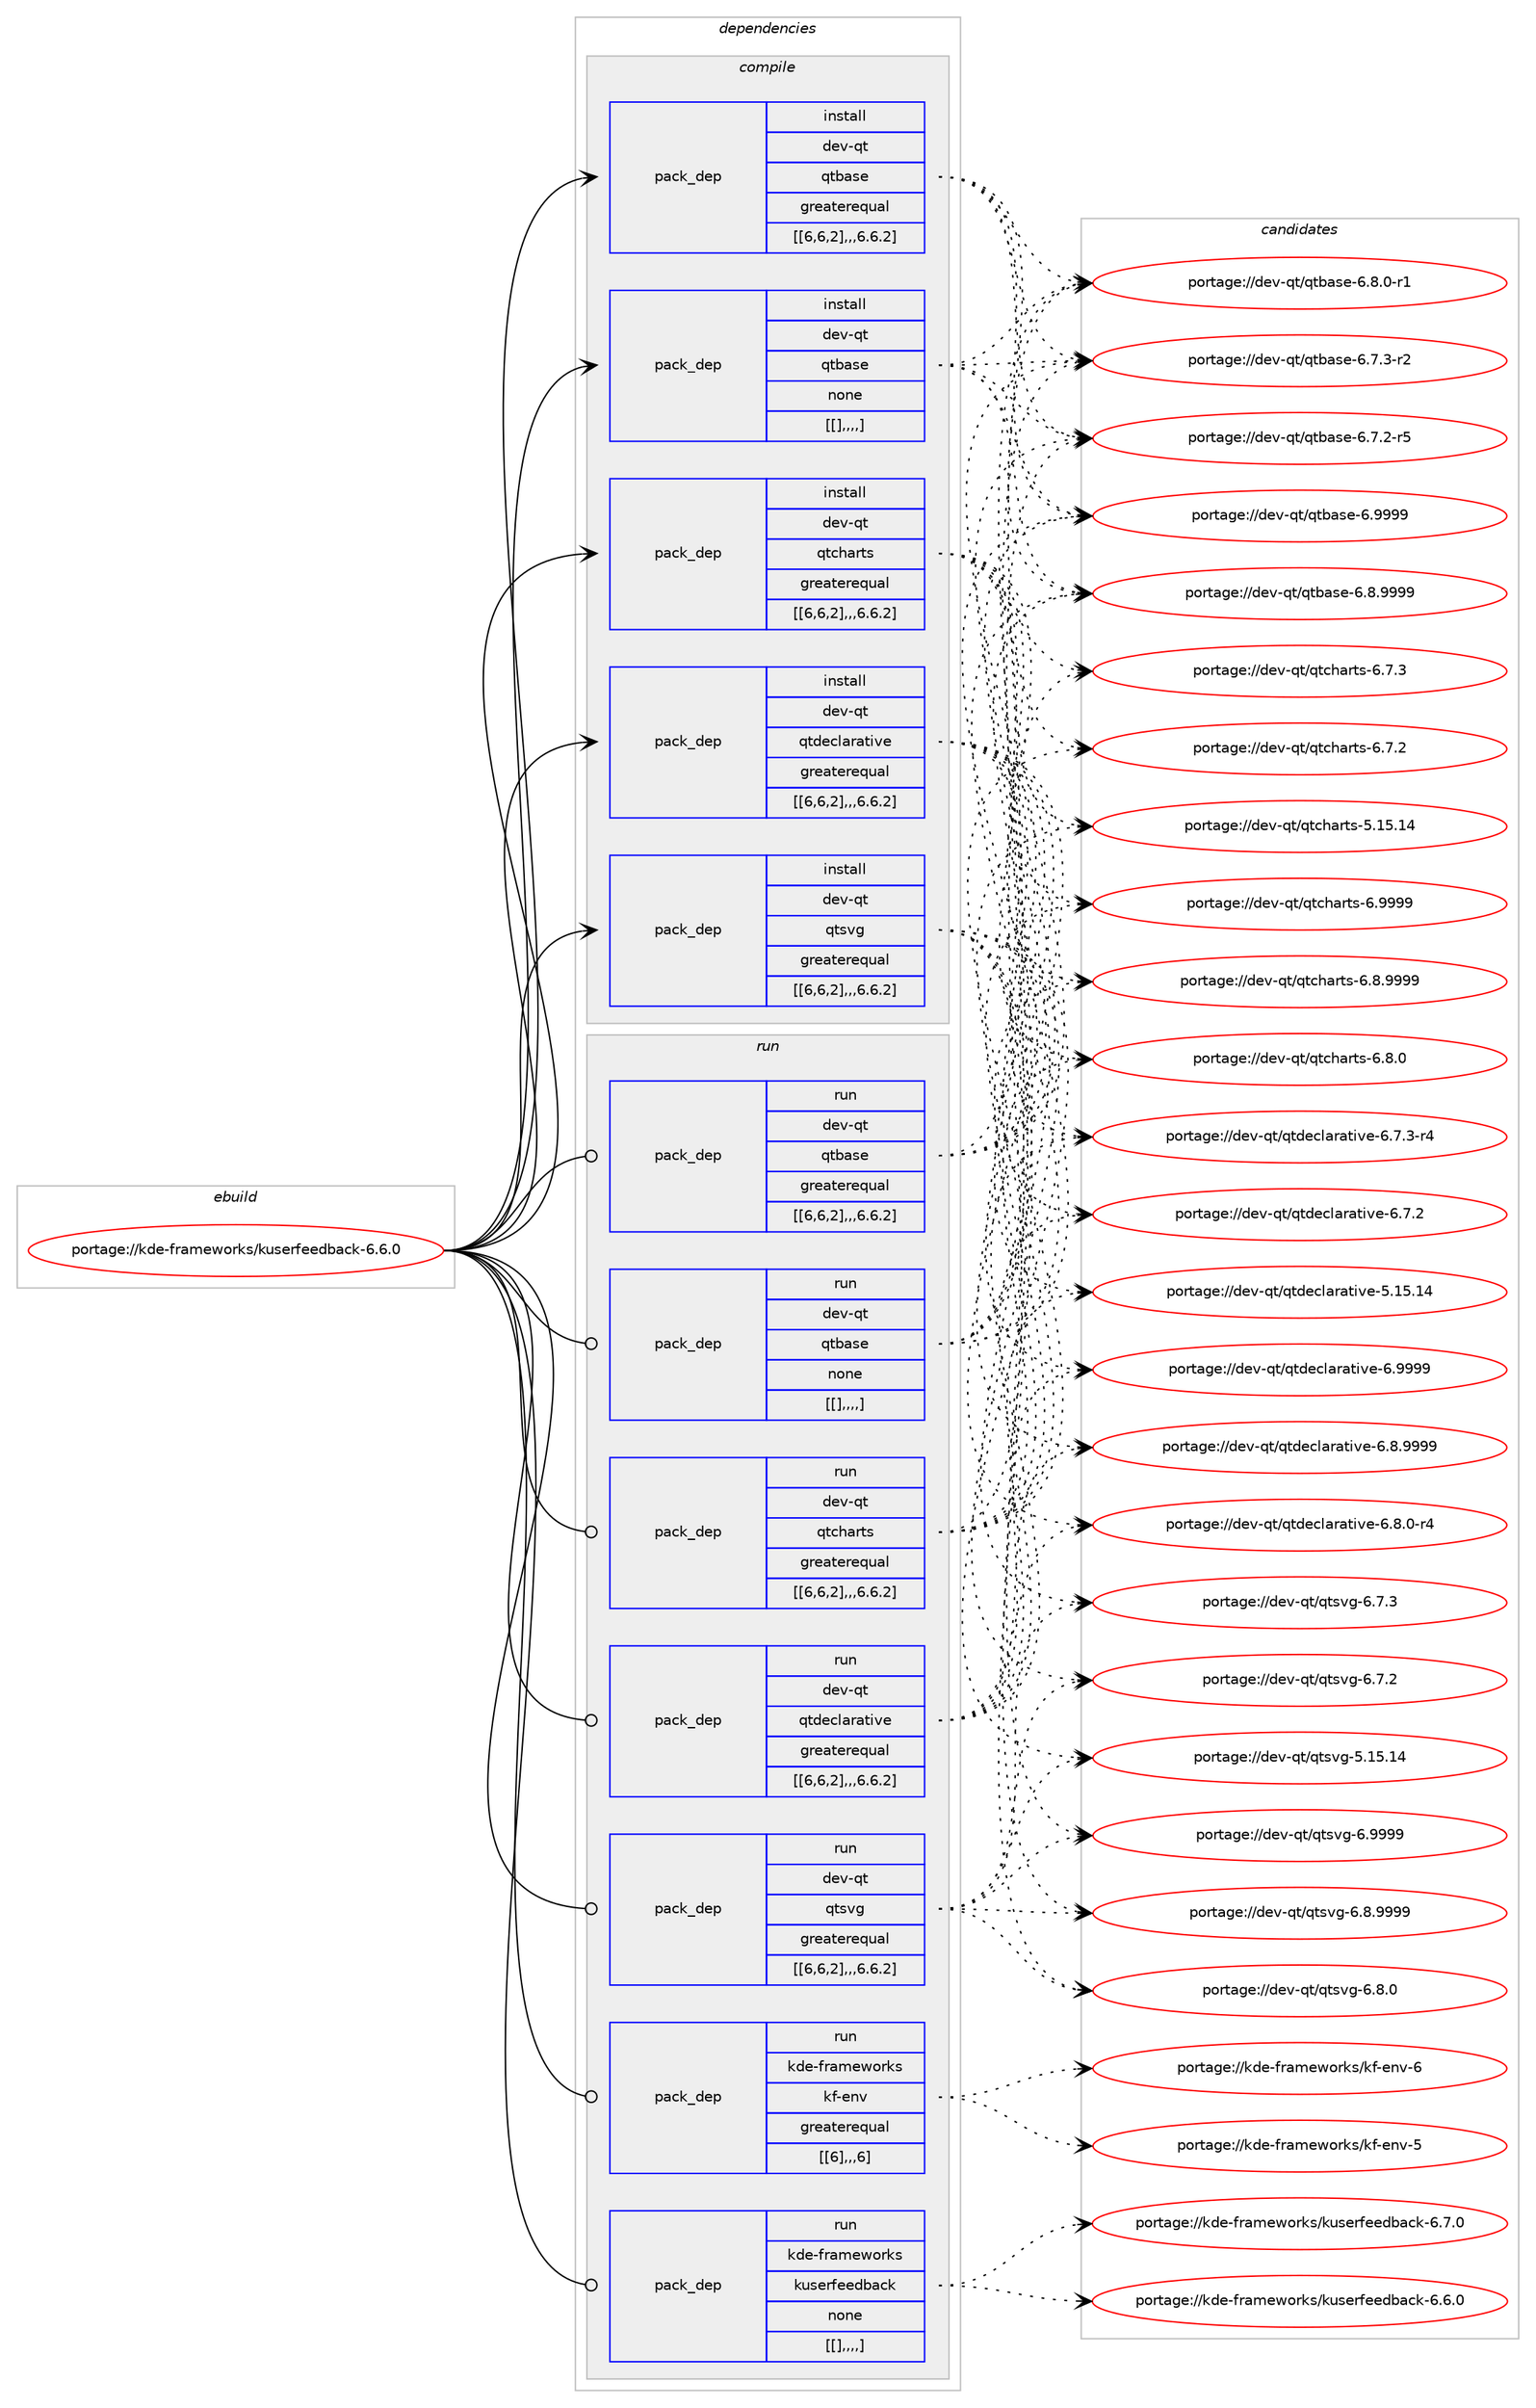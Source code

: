 digraph prolog {

# *************
# Graph options
# *************

newrank=true;
concentrate=true;
compound=true;
graph [rankdir=LR,fontname=Helvetica,fontsize=10,ranksep=1.5];#, ranksep=2.5, nodesep=0.2];
edge  [arrowhead=vee];
node  [fontname=Helvetica,fontsize=10];

# **********
# The ebuild
# **********

subgraph cluster_leftcol {
color=gray;
label=<<i>ebuild</i>>;
id [label="portage://kde-frameworks/kuserfeedback-6.6.0", color=red, width=4, href="../kde-frameworks/kuserfeedback-6.6.0.svg"];
}

# ****************
# The dependencies
# ****************

subgraph cluster_midcol {
color=gray;
label=<<i>dependencies</i>>;
subgraph cluster_compile {
fillcolor="#eeeeee";
style=filled;
label=<<i>compile</i>>;
subgraph pack210211 {
dependency286025 [label=<<TABLE BORDER="0" CELLBORDER="1" CELLSPACING="0" CELLPADDING="4" WIDTH="220"><TR><TD ROWSPAN="6" CELLPADDING="30">pack_dep</TD></TR><TR><TD WIDTH="110">install</TD></TR><TR><TD>dev-qt</TD></TR><TR><TD>qtbase</TD></TR><TR><TD>greaterequal</TD></TR><TR><TD>[[6,6,2],,,6.6.2]</TD></TR></TABLE>>, shape=none, color=blue];
}
id:e -> dependency286025:w [weight=20,style="solid",arrowhead="vee"];
subgraph pack210248 {
dependency286201 [label=<<TABLE BORDER="0" CELLBORDER="1" CELLSPACING="0" CELLPADDING="4" WIDTH="220"><TR><TD ROWSPAN="6" CELLPADDING="30">pack_dep</TD></TR><TR><TD WIDTH="110">install</TD></TR><TR><TD>dev-qt</TD></TR><TR><TD>qtbase</TD></TR><TR><TD>none</TD></TR><TR><TD>[[],,,,]</TD></TR></TABLE>>, shape=none, color=blue];
}
id:e -> dependency286201:w [weight=20,style="solid",arrowhead="vee"];
subgraph pack210359 {
dependency286205 [label=<<TABLE BORDER="0" CELLBORDER="1" CELLSPACING="0" CELLPADDING="4" WIDTH="220"><TR><TD ROWSPAN="6" CELLPADDING="30">pack_dep</TD></TR><TR><TD WIDTH="110">install</TD></TR><TR><TD>dev-qt</TD></TR><TR><TD>qtcharts</TD></TR><TR><TD>greaterequal</TD></TR><TR><TD>[[6,6,2],,,6.6.2]</TD></TR></TABLE>>, shape=none, color=blue];
}
id:e -> dependency286205:w [weight=20,style="solid",arrowhead="vee"];
subgraph pack210449 {
dependency286306 [label=<<TABLE BORDER="0" CELLBORDER="1" CELLSPACING="0" CELLPADDING="4" WIDTH="220"><TR><TD ROWSPAN="6" CELLPADDING="30">pack_dep</TD></TR><TR><TD WIDTH="110">install</TD></TR><TR><TD>dev-qt</TD></TR><TR><TD>qtdeclarative</TD></TR><TR><TD>greaterequal</TD></TR><TR><TD>[[6,6,2],,,6.6.2]</TD></TR></TABLE>>, shape=none, color=blue];
}
id:e -> dependency286306:w [weight=20,style="solid",arrowhead="vee"];
subgraph pack210465 {
dependency286330 [label=<<TABLE BORDER="0" CELLBORDER="1" CELLSPACING="0" CELLPADDING="4" WIDTH="220"><TR><TD ROWSPAN="6" CELLPADDING="30">pack_dep</TD></TR><TR><TD WIDTH="110">install</TD></TR><TR><TD>dev-qt</TD></TR><TR><TD>qtsvg</TD></TR><TR><TD>greaterequal</TD></TR><TR><TD>[[6,6,2],,,6.6.2]</TD></TR></TABLE>>, shape=none, color=blue];
}
id:e -> dependency286330:w [weight=20,style="solid",arrowhead="vee"];
}
subgraph cluster_compileandrun {
fillcolor="#eeeeee";
style=filled;
label=<<i>compile and run</i>>;
}
subgraph cluster_run {
fillcolor="#eeeeee";
style=filled;
label=<<i>run</i>>;
subgraph pack210483 {
dependency286354 [label=<<TABLE BORDER="0" CELLBORDER="1" CELLSPACING="0" CELLPADDING="4" WIDTH="220"><TR><TD ROWSPAN="6" CELLPADDING="30">pack_dep</TD></TR><TR><TD WIDTH="110">run</TD></TR><TR><TD>dev-qt</TD></TR><TR><TD>qtbase</TD></TR><TR><TD>greaterequal</TD></TR><TR><TD>[[6,6,2],,,6.6.2]</TD></TR></TABLE>>, shape=none, color=blue];
}
id:e -> dependency286354:w [weight=20,style="solid",arrowhead="odot"];
subgraph pack210488 {
dependency286390 [label=<<TABLE BORDER="0" CELLBORDER="1" CELLSPACING="0" CELLPADDING="4" WIDTH="220"><TR><TD ROWSPAN="6" CELLPADDING="30">pack_dep</TD></TR><TR><TD WIDTH="110">run</TD></TR><TR><TD>dev-qt</TD></TR><TR><TD>qtbase</TD></TR><TR><TD>none</TD></TR><TR><TD>[[],,,,]</TD></TR></TABLE>>, shape=none, color=blue];
}
id:e -> dependency286390:w [weight=20,style="solid",arrowhead="odot"];
subgraph pack210592 {
dependency286562 [label=<<TABLE BORDER="0" CELLBORDER="1" CELLSPACING="0" CELLPADDING="4" WIDTH="220"><TR><TD ROWSPAN="6" CELLPADDING="30">pack_dep</TD></TR><TR><TD WIDTH="110">run</TD></TR><TR><TD>dev-qt</TD></TR><TR><TD>qtcharts</TD></TR><TR><TD>greaterequal</TD></TR><TR><TD>[[6,6,2],,,6.6.2]</TD></TR></TABLE>>, shape=none, color=blue];
}
id:e -> dependency286562:w [weight=20,style="solid",arrowhead="odot"];
subgraph pack210674 {
dependency286605 [label=<<TABLE BORDER="0" CELLBORDER="1" CELLSPACING="0" CELLPADDING="4" WIDTH="220"><TR><TD ROWSPAN="6" CELLPADDING="30">pack_dep</TD></TR><TR><TD WIDTH="110">run</TD></TR><TR><TD>dev-qt</TD></TR><TR><TD>qtdeclarative</TD></TR><TR><TD>greaterequal</TD></TR><TR><TD>[[6,6,2],,,6.6.2]</TD></TR></TABLE>>, shape=none, color=blue];
}
id:e -> dependency286605:w [weight=20,style="solid",arrowhead="odot"];
subgraph pack210708 {
dependency286644 [label=<<TABLE BORDER="0" CELLBORDER="1" CELLSPACING="0" CELLPADDING="4" WIDTH="220"><TR><TD ROWSPAN="6" CELLPADDING="30">pack_dep</TD></TR><TR><TD WIDTH="110">run</TD></TR><TR><TD>dev-qt</TD></TR><TR><TD>qtsvg</TD></TR><TR><TD>greaterequal</TD></TR><TR><TD>[[6,6,2],,,6.6.2]</TD></TR></TABLE>>, shape=none, color=blue];
}
id:e -> dependency286644:w [weight=20,style="solid",arrowhead="odot"];
subgraph pack210739 {
dependency286791 [label=<<TABLE BORDER="0" CELLBORDER="1" CELLSPACING="0" CELLPADDING="4" WIDTH="220"><TR><TD ROWSPAN="6" CELLPADDING="30">pack_dep</TD></TR><TR><TD WIDTH="110">run</TD></TR><TR><TD>kde-frameworks</TD></TR><TR><TD>kf-env</TD></TR><TR><TD>greaterequal</TD></TR><TR><TD>[[6],,,6]</TD></TR></TABLE>>, shape=none, color=blue];
}
id:e -> dependency286791:w [weight=20,style="solid",arrowhead="odot"];
subgraph pack210872 {
dependency286815 [label=<<TABLE BORDER="0" CELLBORDER="1" CELLSPACING="0" CELLPADDING="4" WIDTH="220"><TR><TD ROWSPAN="6" CELLPADDING="30">pack_dep</TD></TR><TR><TD WIDTH="110">run</TD></TR><TR><TD>kde-frameworks</TD></TR><TR><TD>kuserfeedback</TD></TR><TR><TD>none</TD></TR><TR><TD>[[],,,,]</TD></TR></TABLE>>, shape=none, color=blue];
}
id:e -> dependency286815:w [weight=20,style="solid",arrowhead="odot"];
}
}

# **************
# The candidates
# **************

subgraph cluster_choices {
rank=same;
color=gray;
label=<<i>candidates</i>>;

subgraph choice210137 {
color=black;
nodesep=1;
choice1001011184511311647113116989711510145544657575757 [label="portage://dev-qt/qtbase-6.9999", color=red, width=4,href="../dev-qt/qtbase-6.9999.svg"];
choice10010111845113116471131169897115101455446564657575757 [label="portage://dev-qt/qtbase-6.8.9999", color=red, width=4,href="../dev-qt/qtbase-6.8.9999.svg"];
choice100101118451131164711311698971151014554465646484511449 [label="portage://dev-qt/qtbase-6.8.0-r1", color=red, width=4,href="../dev-qt/qtbase-6.8.0-r1.svg"];
choice100101118451131164711311698971151014554465546514511450 [label="portage://dev-qt/qtbase-6.7.3-r2", color=red, width=4,href="../dev-qt/qtbase-6.7.3-r2.svg"];
choice100101118451131164711311698971151014554465546504511453 [label="portage://dev-qt/qtbase-6.7.2-r5", color=red, width=4,href="../dev-qt/qtbase-6.7.2-r5.svg"];
dependency286025:e -> choice1001011184511311647113116989711510145544657575757:w [style=dotted,weight="100"];
dependency286025:e -> choice10010111845113116471131169897115101455446564657575757:w [style=dotted,weight="100"];
dependency286025:e -> choice100101118451131164711311698971151014554465646484511449:w [style=dotted,weight="100"];
dependency286025:e -> choice100101118451131164711311698971151014554465546514511450:w [style=dotted,weight="100"];
dependency286025:e -> choice100101118451131164711311698971151014554465546504511453:w [style=dotted,weight="100"];
}
subgraph choice210171 {
color=black;
nodesep=1;
choice1001011184511311647113116989711510145544657575757 [label="portage://dev-qt/qtbase-6.9999", color=red, width=4,href="../dev-qt/qtbase-6.9999.svg"];
choice10010111845113116471131169897115101455446564657575757 [label="portage://dev-qt/qtbase-6.8.9999", color=red, width=4,href="../dev-qt/qtbase-6.8.9999.svg"];
choice100101118451131164711311698971151014554465646484511449 [label="portage://dev-qt/qtbase-6.8.0-r1", color=red, width=4,href="../dev-qt/qtbase-6.8.0-r1.svg"];
choice100101118451131164711311698971151014554465546514511450 [label="portage://dev-qt/qtbase-6.7.3-r2", color=red, width=4,href="../dev-qt/qtbase-6.7.3-r2.svg"];
choice100101118451131164711311698971151014554465546504511453 [label="portage://dev-qt/qtbase-6.7.2-r5", color=red, width=4,href="../dev-qt/qtbase-6.7.2-r5.svg"];
dependency286201:e -> choice1001011184511311647113116989711510145544657575757:w [style=dotted,weight="100"];
dependency286201:e -> choice10010111845113116471131169897115101455446564657575757:w [style=dotted,weight="100"];
dependency286201:e -> choice100101118451131164711311698971151014554465646484511449:w [style=dotted,weight="100"];
dependency286201:e -> choice100101118451131164711311698971151014554465546514511450:w [style=dotted,weight="100"];
dependency286201:e -> choice100101118451131164711311698971151014554465546504511453:w [style=dotted,weight="100"];
}
subgraph choice210180 {
color=black;
nodesep=1;
choice1001011184511311647113116991049711411611545544657575757 [label="portage://dev-qt/qtcharts-6.9999", color=red, width=4,href="../dev-qt/qtcharts-6.9999.svg"];
choice10010111845113116471131169910497114116115455446564657575757 [label="portage://dev-qt/qtcharts-6.8.9999", color=red, width=4,href="../dev-qt/qtcharts-6.8.9999.svg"];
choice10010111845113116471131169910497114116115455446564648 [label="portage://dev-qt/qtcharts-6.8.0", color=red, width=4,href="../dev-qt/qtcharts-6.8.0.svg"];
choice10010111845113116471131169910497114116115455446554651 [label="portage://dev-qt/qtcharts-6.7.3", color=red, width=4,href="../dev-qt/qtcharts-6.7.3.svg"];
choice10010111845113116471131169910497114116115455446554650 [label="portage://dev-qt/qtcharts-6.7.2", color=red, width=4,href="../dev-qt/qtcharts-6.7.2.svg"];
choice100101118451131164711311699104971141161154553464953464952 [label="portage://dev-qt/qtcharts-5.15.14", color=red, width=4,href="../dev-qt/qtcharts-5.15.14.svg"];
dependency286205:e -> choice1001011184511311647113116991049711411611545544657575757:w [style=dotted,weight="100"];
dependency286205:e -> choice10010111845113116471131169910497114116115455446564657575757:w [style=dotted,weight="100"];
dependency286205:e -> choice10010111845113116471131169910497114116115455446564648:w [style=dotted,weight="100"];
dependency286205:e -> choice10010111845113116471131169910497114116115455446554651:w [style=dotted,weight="100"];
dependency286205:e -> choice10010111845113116471131169910497114116115455446554650:w [style=dotted,weight="100"];
dependency286205:e -> choice100101118451131164711311699104971141161154553464953464952:w [style=dotted,weight="100"];
}
subgraph choice210182 {
color=black;
nodesep=1;
choice100101118451131164711311610010199108971149711610511810145544657575757 [label="portage://dev-qt/qtdeclarative-6.9999", color=red, width=4,href="../dev-qt/qtdeclarative-6.9999.svg"];
choice1001011184511311647113116100101991089711497116105118101455446564657575757 [label="portage://dev-qt/qtdeclarative-6.8.9999", color=red, width=4,href="../dev-qt/qtdeclarative-6.8.9999.svg"];
choice10010111845113116471131161001019910897114971161051181014554465646484511452 [label="portage://dev-qt/qtdeclarative-6.8.0-r4", color=red, width=4,href="../dev-qt/qtdeclarative-6.8.0-r4.svg"];
choice10010111845113116471131161001019910897114971161051181014554465546514511452 [label="portage://dev-qt/qtdeclarative-6.7.3-r4", color=red, width=4,href="../dev-qt/qtdeclarative-6.7.3-r4.svg"];
choice1001011184511311647113116100101991089711497116105118101455446554650 [label="portage://dev-qt/qtdeclarative-6.7.2", color=red, width=4,href="../dev-qt/qtdeclarative-6.7.2.svg"];
choice10010111845113116471131161001019910897114971161051181014553464953464952 [label="portage://dev-qt/qtdeclarative-5.15.14", color=red, width=4,href="../dev-qt/qtdeclarative-5.15.14.svg"];
dependency286306:e -> choice100101118451131164711311610010199108971149711610511810145544657575757:w [style=dotted,weight="100"];
dependency286306:e -> choice1001011184511311647113116100101991089711497116105118101455446564657575757:w [style=dotted,weight="100"];
dependency286306:e -> choice10010111845113116471131161001019910897114971161051181014554465646484511452:w [style=dotted,weight="100"];
dependency286306:e -> choice10010111845113116471131161001019910897114971161051181014554465546514511452:w [style=dotted,weight="100"];
dependency286306:e -> choice1001011184511311647113116100101991089711497116105118101455446554650:w [style=dotted,weight="100"];
dependency286306:e -> choice10010111845113116471131161001019910897114971161051181014553464953464952:w [style=dotted,weight="100"];
}
subgraph choice210183 {
color=black;
nodesep=1;
choice100101118451131164711311611511810345544657575757 [label="portage://dev-qt/qtsvg-6.9999", color=red, width=4,href="../dev-qt/qtsvg-6.9999.svg"];
choice1001011184511311647113116115118103455446564657575757 [label="portage://dev-qt/qtsvg-6.8.9999", color=red, width=4,href="../dev-qt/qtsvg-6.8.9999.svg"];
choice1001011184511311647113116115118103455446564648 [label="portage://dev-qt/qtsvg-6.8.0", color=red, width=4,href="../dev-qt/qtsvg-6.8.0.svg"];
choice1001011184511311647113116115118103455446554651 [label="portage://dev-qt/qtsvg-6.7.3", color=red, width=4,href="../dev-qt/qtsvg-6.7.3.svg"];
choice1001011184511311647113116115118103455446554650 [label="portage://dev-qt/qtsvg-6.7.2", color=red, width=4,href="../dev-qt/qtsvg-6.7.2.svg"];
choice10010111845113116471131161151181034553464953464952 [label="portage://dev-qt/qtsvg-5.15.14", color=red, width=4,href="../dev-qt/qtsvg-5.15.14.svg"];
dependency286330:e -> choice100101118451131164711311611511810345544657575757:w [style=dotted,weight="100"];
dependency286330:e -> choice1001011184511311647113116115118103455446564657575757:w [style=dotted,weight="100"];
dependency286330:e -> choice1001011184511311647113116115118103455446564648:w [style=dotted,weight="100"];
dependency286330:e -> choice1001011184511311647113116115118103455446554651:w [style=dotted,weight="100"];
dependency286330:e -> choice1001011184511311647113116115118103455446554650:w [style=dotted,weight="100"];
dependency286330:e -> choice10010111845113116471131161151181034553464953464952:w [style=dotted,weight="100"];
}
subgraph choice210188 {
color=black;
nodesep=1;
choice1001011184511311647113116989711510145544657575757 [label="portage://dev-qt/qtbase-6.9999", color=red, width=4,href="../dev-qt/qtbase-6.9999.svg"];
choice10010111845113116471131169897115101455446564657575757 [label="portage://dev-qt/qtbase-6.8.9999", color=red, width=4,href="../dev-qt/qtbase-6.8.9999.svg"];
choice100101118451131164711311698971151014554465646484511449 [label="portage://dev-qt/qtbase-6.8.0-r1", color=red, width=4,href="../dev-qt/qtbase-6.8.0-r1.svg"];
choice100101118451131164711311698971151014554465546514511450 [label="portage://dev-qt/qtbase-6.7.3-r2", color=red, width=4,href="../dev-qt/qtbase-6.7.3-r2.svg"];
choice100101118451131164711311698971151014554465546504511453 [label="portage://dev-qt/qtbase-6.7.2-r5", color=red, width=4,href="../dev-qt/qtbase-6.7.2-r5.svg"];
dependency286354:e -> choice1001011184511311647113116989711510145544657575757:w [style=dotted,weight="100"];
dependency286354:e -> choice10010111845113116471131169897115101455446564657575757:w [style=dotted,weight="100"];
dependency286354:e -> choice100101118451131164711311698971151014554465646484511449:w [style=dotted,weight="100"];
dependency286354:e -> choice100101118451131164711311698971151014554465546514511450:w [style=dotted,weight="100"];
dependency286354:e -> choice100101118451131164711311698971151014554465546504511453:w [style=dotted,weight="100"];
}
subgraph choice210196 {
color=black;
nodesep=1;
choice1001011184511311647113116989711510145544657575757 [label="portage://dev-qt/qtbase-6.9999", color=red, width=4,href="../dev-qt/qtbase-6.9999.svg"];
choice10010111845113116471131169897115101455446564657575757 [label="portage://dev-qt/qtbase-6.8.9999", color=red, width=4,href="../dev-qt/qtbase-6.8.9999.svg"];
choice100101118451131164711311698971151014554465646484511449 [label="portage://dev-qt/qtbase-6.8.0-r1", color=red, width=4,href="../dev-qt/qtbase-6.8.0-r1.svg"];
choice100101118451131164711311698971151014554465546514511450 [label="portage://dev-qt/qtbase-6.7.3-r2", color=red, width=4,href="../dev-qt/qtbase-6.7.3-r2.svg"];
choice100101118451131164711311698971151014554465546504511453 [label="portage://dev-qt/qtbase-6.7.2-r5", color=red, width=4,href="../dev-qt/qtbase-6.7.2-r5.svg"];
dependency286390:e -> choice1001011184511311647113116989711510145544657575757:w [style=dotted,weight="100"];
dependency286390:e -> choice10010111845113116471131169897115101455446564657575757:w [style=dotted,weight="100"];
dependency286390:e -> choice100101118451131164711311698971151014554465646484511449:w [style=dotted,weight="100"];
dependency286390:e -> choice100101118451131164711311698971151014554465546514511450:w [style=dotted,weight="100"];
dependency286390:e -> choice100101118451131164711311698971151014554465546504511453:w [style=dotted,weight="100"];
}
subgraph choice210198 {
color=black;
nodesep=1;
choice1001011184511311647113116991049711411611545544657575757 [label="portage://dev-qt/qtcharts-6.9999", color=red, width=4,href="../dev-qt/qtcharts-6.9999.svg"];
choice10010111845113116471131169910497114116115455446564657575757 [label="portage://dev-qt/qtcharts-6.8.9999", color=red, width=4,href="../dev-qt/qtcharts-6.8.9999.svg"];
choice10010111845113116471131169910497114116115455446564648 [label="portage://dev-qt/qtcharts-6.8.0", color=red, width=4,href="../dev-qt/qtcharts-6.8.0.svg"];
choice10010111845113116471131169910497114116115455446554651 [label="portage://dev-qt/qtcharts-6.7.3", color=red, width=4,href="../dev-qt/qtcharts-6.7.3.svg"];
choice10010111845113116471131169910497114116115455446554650 [label="portage://dev-qt/qtcharts-6.7.2", color=red, width=4,href="../dev-qt/qtcharts-6.7.2.svg"];
choice100101118451131164711311699104971141161154553464953464952 [label="portage://dev-qt/qtcharts-5.15.14", color=red, width=4,href="../dev-qt/qtcharts-5.15.14.svg"];
dependency286562:e -> choice1001011184511311647113116991049711411611545544657575757:w [style=dotted,weight="100"];
dependency286562:e -> choice10010111845113116471131169910497114116115455446564657575757:w [style=dotted,weight="100"];
dependency286562:e -> choice10010111845113116471131169910497114116115455446564648:w [style=dotted,weight="100"];
dependency286562:e -> choice10010111845113116471131169910497114116115455446554651:w [style=dotted,weight="100"];
dependency286562:e -> choice10010111845113116471131169910497114116115455446554650:w [style=dotted,weight="100"];
dependency286562:e -> choice100101118451131164711311699104971141161154553464953464952:w [style=dotted,weight="100"];
}
subgraph choice210203 {
color=black;
nodesep=1;
choice100101118451131164711311610010199108971149711610511810145544657575757 [label="portage://dev-qt/qtdeclarative-6.9999", color=red, width=4,href="../dev-qt/qtdeclarative-6.9999.svg"];
choice1001011184511311647113116100101991089711497116105118101455446564657575757 [label="portage://dev-qt/qtdeclarative-6.8.9999", color=red, width=4,href="../dev-qt/qtdeclarative-6.8.9999.svg"];
choice10010111845113116471131161001019910897114971161051181014554465646484511452 [label="portage://dev-qt/qtdeclarative-6.8.0-r4", color=red, width=4,href="../dev-qt/qtdeclarative-6.8.0-r4.svg"];
choice10010111845113116471131161001019910897114971161051181014554465546514511452 [label="portage://dev-qt/qtdeclarative-6.7.3-r4", color=red, width=4,href="../dev-qt/qtdeclarative-6.7.3-r4.svg"];
choice1001011184511311647113116100101991089711497116105118101455446554650 [label="portage://dev-qt/qtdeclarative-6.7.2", color=red, width=4,href="../dev-qt/qtdeclarative-6.7.2.svg"];
choice10010111845113116471131161001019910897114971161051181014553464953464952 [label="portage://dev-qt/qtdeclarative-5.15.14", color=red, width=4,href="../dev-qt/qtdeclarative-5.15.14.svg"];
dependency286605:e -> choice100101118451131164711311610010199108971149711610511810145544657575757:w [style=dotted,weight="100"];
dependency286605:e -> choice1001011184511311647113116100101991089711497116105118101455446564657575757:w [style=dotted,weight="100"];
dependency286605:e -> choice10010111845113116471131161001019910897114971161051181014554465646484511452:w [style=dotted,weight="100"];
dependency286605:e -> choice10010111845113116471131161001019910897114971161051181014554465546514511452:w [style=dotted,weight="100"];
dependency286605:e -> choice1001011184511311647113116100101991089711497116105118101455446554650:w [style=dotted,weight="100"];
dependency286605:e -> choice10010111845113116471131161001019910897114971161051181014553464953464952:w [style=dotted,weight="100"];
}
subgraph choice210209 {
color=black;
nodesep=1;
choice100101118451131164711311611511810345544657575757 [label="portage://dev-qt/qtsvg-6.9999", color=red, width=4,href="../dev-qt/qtsvg-6.9999.svg"];
choice1001011184511311647113116115118103455446564657575757 [label="portage://dev-qt/qtsvg-6.8.9999", color=red, width=4,href="../dev-qt/qtsvg-6.8.9999.svg"];
choice1001011184511311647113116115118103455446564648 [label="portage://dev-qt/qtsvg-6.8.0", color=red, width=4,href="../dev-qt/qtsvg-6.8.0.svg"];
choice1001011184511311647113116115118103455446554651 [label="portage://dev-qt/qtsvg-6.7.3", color=red, width=4,href="../dev-qt/qtsvg-6.7.3.svg"];
choice1001011184511311647113116115118103455446554650 [label="portage://dev-qt/qtsvg-6.7.2", color=red, width=4,href="../dev-qt/qtsvg-6.7.2.svg"];
choice10010111845113116471131161151181034553464953464952 [label="portage://dev-qt/qtsvg-5.15.14", color=red, width=4,href="../dev-qt/qtsvg-5.15.14.svg"];
dependency286644:e -> choice100101118451131164711311611511810345544657575757:w [style=dotted,weight="100"];
dependency286644:e -> choice1001011184511311647113116115118103455446564657575757:w [style=dotted,weight="100"];
dependency286644:e -> choice1001011184511311647113116115118103455446564648:w [style=dotted,weight="100"];
dependency286644:e -> choice1001011184511311647113116115118103455446554651:w [style=dotted,weight="100"];
dependency286644:e -> choice1001011184511311647113116115118103455446554650:w [style=dotted,weight="100"];
dependency286644:e -> choice10010111845113116471131161151181034553464953464952:w [style=dotted,weight="100"];
}
subgraph choice210216 {
color=black;
nodesep=1;
choice107100101451021149710910111911111410711547107102451011101184554 [label="portage://kde-frameworks/kf-env-6", color=red, width=4,href="../kde-frameworks/kf-env-6.svg"];
choice107100101451021149710910111911111410711547107102451011101184553 [label="portage://kde-frameworks/kf-env-5", color=red, width=4,href="../kde-frameworks/kf-env-5.svg"];
dependency286791:e -> choice107100101451021149710910111911111410711547107102451011101184554:w [style=dotted,weight="100"];
dependency286791:e -> choice107100101451021149710910111911111410711547107102451011101184553:w [style=dotted,weight="100"];
}
subgraph choice210225 {
color=black;
nodesep=1;
choice107100101451021149710910111911111410711547107117115101114102101101100989799107455446554648 [label="portage://kde-frameworks/kuserfeedback-6.7.0", color=red, width=4,href="../kde-frameworks/kuserfeedback-6.7.0.svg"];
choice107100101451021149710910111911111410711547107117115101114102101101100989799107455446544648 [label="portage://kde-frameworks/kuserfeedback-6.6.0", color=red, width=4,href="../kde-frameworks/kuserfeedback-6.6.0.svg"];
dependency286815:e -> choice107100101451021149710910111911111410711547107117115101114102101101100989799107455446554648:w [style=dotted,weight="100"];
dependency286815:e -> choice107100101451021149710910111911111410711547107117115101114102101101100989799107455446544648:w [style=dotted,weight="100"];
}
}

}
